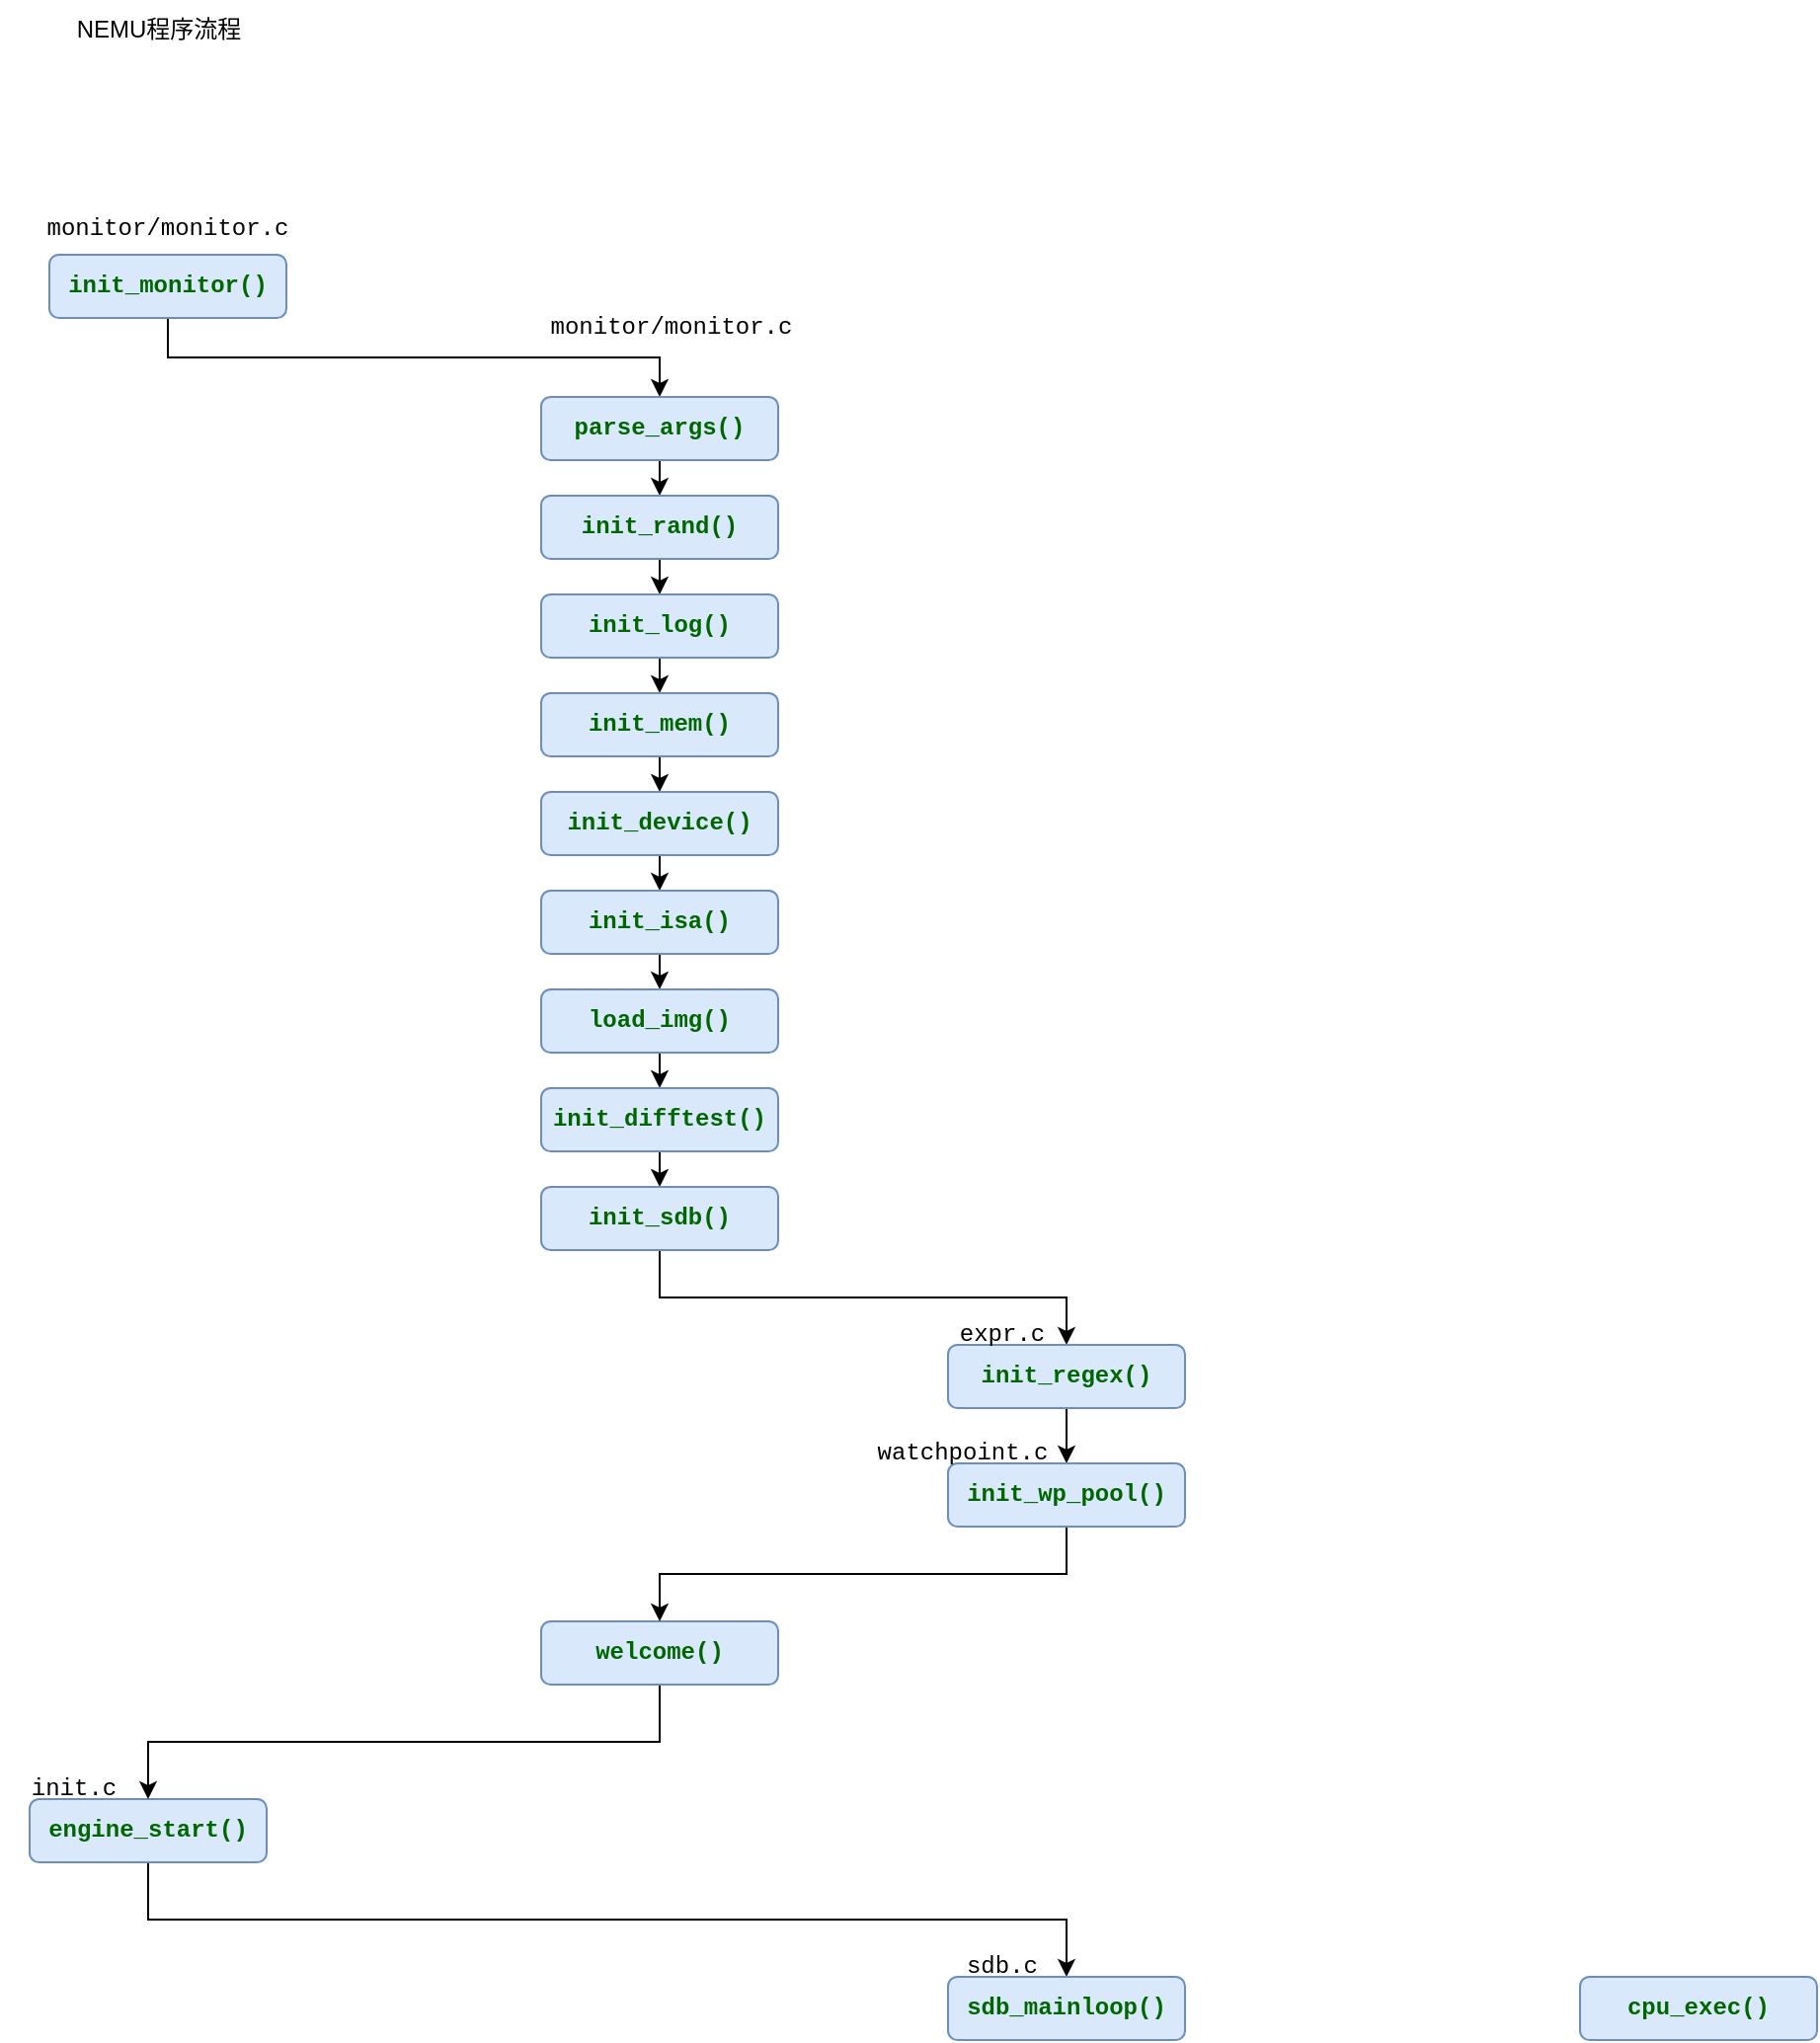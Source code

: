<mxfile version="21.6.5" type="device">
  <diagram name="第 1 页" id="-u_RDk3j6z-sM3rQjFFx">
    <mxGraphModel dx="1306" dy="808" grid="1" gridSize="10" guides="1" tooltips="1" connect="1" arrows="1" fold="1" page="1" pageScale="1" pageWidth="3300" pageHeight="4681" math="0" shadow="0">
      <root>
        <mxCell id="0" />
        <mxCell id="1" parent="0" />
        <mxCell id="9vRv6VsrxeVkEpK-yVr3-1" value="NEMU程序流程" style="text;html=1;strokeColor=none;fillColor=none;align=center;verticalAlign=middle;whiteSpace=wrap;rounded=0;" parent="1" vertex="1">
          <mxGeometry x="95" y="109" width="111" height="30" as="geometry" />
        </mxCell>
        <mxCell id="9vRv6VsrxeVkEpK-yVr3-26" style="edgeStyle=orthogonalEdgeStyle;rounded=0;orthogonalLoop=1;jettySize=auto;html=1;exitX=0.5;exitY=1;exitDx=0;exitDy=0;entryX=0.5;entryY=0;entryDx=0;entryDy=0;fontStyle=1" parent="1" source="9vRv6VsrxeVkEpK-yVr3-2" target="9vRv6VsrxeVkEpK-yVr3-5" edge="1">
          <mxGeometry relative="1" as="geometry" />
        </mxCell>
        <mxCell id="9vRv6VsrxeVkEpK-yVr3-2" value="init_monitor()" style="rounded=1;whiteSpace=wrap;html=1;fillColor=#dae8fc;strokeColor=#6c8ebf;fontFamily=Courier New;fontColor=#006600;fontStyle=1" parent="1" vertex="1">
          <mxGeometry x="95" y="238" width="120" height="32" as="geometry" />
        </mxCell>
        <mxCell id="9vRv6VsrxeVkEpK-yVr3-32" style="edgeStyle=orthogonalEdgeStyle;rounded=0;orthogonalLoop=1;jettySize=auto;html=1;exitX=0.5;exitY=1;exitDx=0;exitDy=0;entryX=0.5;entryY=0;entryDx=0;entryDy=0;fontStyle=1" parent="1" source="9vRv6VsrxeVkEpK-yVr3-3" target="9vRv6VsrxeVkEpK-yVr3-31" edge="1">
          <mxGeometry relative="1" as="geometry" />
        </mxCell>
        <mxCell id="9vRv6VsrxeVkEpK-yVr3-3" value="engine_start()" style="rounded=1;whiteSpace=wrap;html=1;fillColor=#dae8fc;strokeColor=#6c8ebf;fontFamily=Courier New;fontColor=#006600;fontStyle=1" parent="1" vertex="1">
          <mxGeometry x="85" y="1020" width="120" height="32" as="geometry" />
        </mxCell>
        <mxCell id="9vRv6VsrxeVkEpK-yVr3-15" style="edgeStyle=orthogonalEdgeStyle;rounded=0;orthogonalLoop=1;jettySize=auto;html=1;exitX=0.5;exitY=1;exitDx=0;exitDy=0;entryX=0.5;entryY=0;entryDx=0;entryDy=0;fontColor=#006600;fontStyle=1" parent="1" source="9vRv6VsrxeVkEpK-yVr3-5" target="9vRv6VsrxeVkEpK-yVr3-6" edge="1">
          <mxGeometry relative="1" as="geometry" />
        </mxCell>
        <mxCell id="9vRv6VsrxeVkEpK-yVr3-5" value="parse_args()" style="rounded=1;whiteSpace=wrap;html=1;fillColor=#dae8fc;strokeColor=#6c8ebf;fontFamily=Courier New;fontColor=#006600;fontStyle=1" parent="1" vertex="1">
          <mxGeometry x="344" y="310" width="120" height="32" as="geometry" />
        </mxCell>
        <mxCell id="9vRv6VsrxeVkEpK-yVr3-16" style="edgeStyle=orthogonalEdgeStyle;rounded=0;orthogonalLoop=1;jettySize=auto;html=1;exitX=0.5;exitY=1;exitDx=0;exitDy=0;entryX=0.5;entryY=0;entryDx=0;entryDy=0;fontColor=#006600;fontStyle=1" parent="1" source="9vRv6VsrxeVkEpK-yVr3-6" target="9vRv6VsrxeVkEpK-yVr3-7" edge="1">
          <mxGeometry relative="1" as="geometry" />
        </mxCell>
        <mxCell id="9vRv6VsrxeVkEpK-yVr3-6" value="init_rand()" style="rounded=1;whiteSpace=wrap;html=1;fillColor=#dae8fc;strokeColor=#6c8ebf;fontFamily=Courier New;fontColor=#006600;fontStyle=1" parent="1" vertex="1">
          <mxGeometry x="344" y="360" width="120" height="32" as="geometry" />
        </mxCell>
        <mxCell id="9vRv6VsrxeVkEpK-yVr3-17" style="edgeStyle=orthogonalEdgeStyle;rounded=0;orthogonalLoop=1;jettySize=auto;html=1;exitX=0.5;exitY=1;exitDx=0;exitDy=0;entryX=0.5;entryY=0;entryDx=0;entryDy=0;fontColor=#006600;fontStyle=1" parent="1" source="9vRv6VsrxeVkEpK-yVr3-7" target="9vRv6VsrxeVkEpK-yVr3-8" edge="1">
          <mxGeometry relative="1" as="geometry" />
        </mxCell>
        <mxCell id="9vRv6VsrxeVkEpK-yVr3-7" value="init_log()" style="rounded=1;whiteSpace=wrap;html=1;fillColor=#dae8fc;strokeColor=#6c8ebf;fontFamily=Courier New;fontColor=#006600;fontStyle=1" parent="1" vertex="1">
          <mxGeometry x="344" y="410" width="120" height="32" as="geometry" />
        </mxCell>
        <mxCell id="9vRv6VsrxeVkEpK-yVr3-18" style="edgeStyle=orthogonalEdgeStyle;rounded=0;orthogonalLoop=1;jettySize=auto;html=1;exitX=0.5;exitY=1;exitDx=0;exitDy=0;entryX=0.5;entryY=0;entryDx=0;entryDy=0;fontColor=#006600;fontStyle=1" parent="1" source="9vRv6VsrxeVkEpK-yVr3-8" target="9vRv6VsrxeVkEpK-yVr3-9" edge="1">
          <mxGeometry relative="1" as="geometry" />
        </mxCell>
        <mxCell id="9vRv6VsrxeVkEpK-yVr3-8" value="init_mem()" style="rounded=1;whiteSpace=wrap;html=1;fillColor=#dae8fc;strokeColor=#6c8ebf;fontFamily=Courier New;fontColor=#006600;fontStyle=1" parent="1" vertex="1">
          <mxGeometry x="344" y="460" width="120" height="32" as="geometry" />
        </mxCell>
        <mxCell id="9vRv6VsrxeVkEpK-yVr3-19" style="edgeStyle=orthogonalEdgeStyle;rounded=0;orthogonalLoop=1;jettySize=auto;html=1;exitX=0.5;exitY=1;exitDx=0;exitDy=0;entryX=0.5;entryY=0;entryDx=0;entryDy=0;fontColor=#006600;fontStyle=1" parent="1" source="9vRv6VsrxeVkEpK-yVr3-9" target="9vRv6VsrxeVkEpK-yVr3-10" edge="1">
          <mxGeometry relative="1" as="geometry" />
        </mxCell>
        <mxCell id="9vRv6VsrxeVkEpK-yVr3-9" value="init_device()" style="rounded=1;whiteSpace=wrap;html=1;fillColor=#dae8fc;strokeColor=#6c8ebf;fontFamily=Courier New;fontColor=#006600;fontStyle=1" parent="1" vertex="1">
          <mxGeometry x="344" y="510" width="120" height="32" as="geometry" />
        </mxCell>
        <mxCell id="9vRv6VsrxeVkEpK-yVr3-20" style="edgeStyle=orthogonalEdgeStyle;rounded=0;orthogonalLoop=1;jettySize=auto;html=1;exitX=0.5;exitY=1;exitDx=0;exitDy=0;entryX=0.5;entryY=0;entryDx=0;entryDy=0;fontColor=#006600;fontStyle=1" parent="1" source="9vRv6VsrxeVkEpK-yVr3-10" target="9vRv6VsrxeVkEpK-yVr3-11" edge="1">
          <mxGeometry relative="1" as="geometry" />
        </mxCell>
        <mxCell id="9vRv6VsrxeVkEpK-yVr3-10" value="init_isa()" style="rounded=1;whiteSpace=wrap;html=1;fillColor=#dae8fc;strokeColor=#6c8ebf;fontFamily=Courier New;fontColor=#006600;fontStyle=1" parent="1" vertex="1">
          <mxGeometry x="344" y="560" width="120" height="32" as="geometry" />
        </mxCell>
        <mxCell id="9vRv6VsrxeVkEpK-yVr3-21" style="edgeStyle=orthogonalEdgeStyle;rounded=0;orthogonalLoop=1;jettySize=auto;html=1;exitX=0.5;exitY=1;exitDx=0;exitDy=0;entryX=0.5;entryY=0;entryDx=0;entryDy=0;fontColor=#006600;fontStyle=1" parent="1" source="9vRv6VsrxeVkEpK-yVr3-11" target="9vRv6VsrxeVkEpK-yVr3-12" edge="1">
          <mxGeometry relative="1" as="geometry" />
        </mxCell>
        <mxCell id="9vRv6VsrxeVkEpK-yVr3-11" value="load_img()" style="rounded=1;whiteSpace=wrap;html=1;fillColor=#dae8fc;strokeColor=#6c8ebf;fontFamily=Courier New;fontColor=#006600;fontStyle=1" parent="1" vertex="1">
          <mxGeometry x="344" y="610" width="120" height="32" as="geometry" />
        </mxCell>
        <mxCell id="9vRv6VsrxeVkEpK-yVr3-22" style="edgeStyle=orthogonalEdgeStyle;rounded=0;orthogonalLoop=1;jettySize=auto;html=1;exitX=0.5;exitY=1;exitDx=0;exitDy=0;entryX=0.5;entryY=0;entryDx=0;entryDy=0;fontColor=#006600;fontStyle=1" parent="1" source="9vRv6VsrxeVkEpK-yVr3-12" target="9vRv6VsrxeVkEpK-yVr3-13" edge="1">
          <mxGeometry relative="1" as="geometry" />
        </mxCell>
        <mxCell id="9vRv6VsrxeVkEpK-yVr3-12" value="init_difftest()" style="rounded=1;whiteSpace=wrap;html=1;fillColor=#dae8fc;strokeColor=#6c8ebf;fontFamily=Courier New;fontColor=#006600;fontStyle=1" parent="1" vertex="1">
          <mxGeometry x="344" y="660" width="120" height="32" as="geometry" />
        </mxCell>
        <mxCell id="9vRv6VsrxeVkEpK-yVr3-39" style="edgeStyle=orthogonalEdgeStyle;rounded=0;orthogonalLoop=1;jettySize=auto;html=1;exitX=0.5;exitY=1;exitDx=0;exitDy=0;entryX=0.5;entryY=0;entryDx=0;entryDy=0;" parent="1" source="9vRv6VsrxeVkEpK-yVr3-13" target="9vRv6VsrxeVkEpK-yVr3-36" edge="1">
          <mxGeometry relative="1" as="geometry" />
        </mxCell>
        <mxCell id="9vRv6VsrxeVkEpK-yVr3-13" value="init_sdb()" style="rounded=1;whiteSpace=wrap;html=1;fillColor=#dae8fc;strokeColor=#6c8ebf;fontFamily=Courier New;fontColor=#006600;fontStyle=1" parent="1" vertex="1">
          <mxGeometry x="344" y="710" width="120" height="32" as="geometry" />
        </mxCell>
        <mxCell id="9vRv6VsrxeVkEpK-yVr3-27" style="edgeStyle=orthogonalEdgeStyle;rounded=0;orthogonalLoop=1;jettySize=auto;html=1;exitX=0.5;exitY=1;exitDx=0;exitDy=0;entryX=0.5;entryY=0;entryDx=0;entryDy=0;fontStyle=1" parent="1" source="9vRv6VsrxeVkEpK-yVr3-14" target="9vRv6VsrxeVkEpK-yVr3-3" edge="1">
          <mxGeometry relative="1" as="geometry" />
        </mxCell>
        <mxCell id="9vRv6VsrxeVkEpK-yVr3-14" value="welcome()" style="rounded=1;whiteSpace=wrap;html=1;fillColor=#dae8fc;strokeColor=#6c8ebf;fontFamily=Courier New;fontColor=#006600;fontStyle=1" parent="1" vertex="1">
          <mxGeometry x="344" y="930" width="120" height="32" as="geometry" />
        </mxCell>
        <mxCell id="9vRv6VsrxeVkEpK-yVr3-25" value="monitor/monitor.c" style="text;html=1;strokeColor=none;fillColor=none;align=center;verticalAlign=middle;whiteSpace=wrap;rounded=0;fontFamily=Courier New;" parent="1" vertex="1">
          <mxGeometry x="344" y="260" width="131.5" height="30" as="geometry" />
        </mxCell>
        <mxCell id="9vRv6VsrxeVkEpK-yVr3-29" value="cpu_exec()" style="rounded=1;whiteSpace=wrap;html=1;fillColor=#dae8fc;strokeColor=#6c8ebf;fontFamily=Courier New;fontColor=#006600;fontStyle=1" parent="1" vertex="1">
          <mxGeometry x="870" y="1110" width="120" height="32" as="geometry" />
        </mxCell>
        <mxCell id="9vRv6VsrxeVkEpK-yVr3-31" value="sdb_mainloop()" style="rounded=1;whiteSpace=wrap;html=1;fillColor=#dae8fc;strokeColor=#6c8ebf;fontFamily=Courier New;fontColor=#006600;fontStyle=1" parent="1" vertex="1">
          <mxGeometry x="550" y="1110" width="120" height="32" as="geometry" />
        </mxCell>
        <mxCell id="9vRv6VsrxeVkEpK-yVr3-33" value="init.c" style="text;html=1;strokeColor=none;fillColor=none;align=center;verticalAlign=middle;whiteSpace=wrap;rounded=0;fontFamily=Courier New;" parent="1" vertex="1">
          <mxGeometry x="70" y="1000" width="75" height="30" as="geometry" />
        </mxCell>
        <mxCell id="9vRv6VsrxeVkEpK-yVr3-34" value="sdb.c" style="text;html=1;strokeColor=none;fillColor=none;align=center;verticalAlign=middle;whiteSpace=wrap;rounded=0;fontFamily=Courier New;" parent="1" vertex="1">
          <mxGeometry x="540" y="1090" width="75" height="30" as="geometry" />
        </mxCell>
        <mxCell id="9vRv6VsrxeVkEpK-yVr3-38" style="edgeStyle=orthogonalEdgeStyle;rounded=0;orthogonalLoop=1;jettySize=auto;html=1;exitX=0.5;exitY=1;exitDx=0;exitDy=0;entryX=0.5;entryY=0;entryDx=0;entryDy=0;" parent="1" source="9vRv6VsrxeVkEpK-yVr3-36" target="9vRv6VsrxeVkEpK-yVr3-37" edge="1">
          <mxGeometry relative="1" as="geometry" />
        </mxCell>
        <mxCell id="9vRv6VsrxeVkEpK-yVr3-36" value="init_regex()" style="rounded=1;whiteSpace=wrap;html=1;fillColor=#dae8fc;strokeColor=#6c8ebf;fontFamily=Courier New;fontColor=#006600;fontStyle=1" parent="1" vertex="1">
          <mxGeometry x="550" y="790" width="120" height="32" as="geometry" />
        </mxCell>
        <mxCell id="9vRv6VsrxeVkEpK-yVr3-40" style="edgeStyle=orthogonalEdgeStyle;rounded=0;orthogonalLoop=1;jettySize=auto;html=1;exitX=0.5;exitY=1;exitDx=0;exitDy=0;entryX=0.5;entryY=0;entryDx=0;entryDy=0;" parent="1" source="9vRv6VsrxeVkEpK-yVr3-37" target="9vRv6VsrxeVkEpK-yVr3-14" edge="1">
          <mxGeometry relative="1" as="geometry" />
        </mxCell>
        <mxCell id="9vRv6VsrxeVkEpK-yVr3-37" value="init_wp_pool()" style="rounded=1;whiteSpace=wrap;html=1;fillColor=#dae8fc;strokeColor=#6c8ebf;fontFamily=Courier New;fontColor=#006600;fontStyle=1" parent="1" vertex="1">
          <mxGeometry x="550" y="850" width="120" height="32" as="geometry" />
        </mxCell>
        <mxCell id="9vRv6VsrxeVkEpK-yVr3-41" value="expr.c" style="text;html=1;strokeColor=none;fillColor=none;align=center;verticalAlign=middle;whiteSpace=wrap;rounded=0;fontFamily=Courier New;" parent="1" vertex="1">
          <mxGeometry x="540" y="770" width="75" height="30" as="geometry" />
        </mxCell>
        <mxCell id="9vRv6VsrxeVkEpK-yVr3-42" value="watchpoint.c" style="text;html=1;strokeColor=none;fillColor=none;align=center;verticalAlign=middle;whiteSpace=wrap;rounded=0;fontFamily=Courier New;" parent="1" vertex="1">
          <mxGeometry x="520" y="830" width="75" height="30" as="geometry" />
        </mxCell>
        <mxCell id="9vRv6VsrxeVkEpK-yVr3-44" value="monitor/monitor.c" style="text;html=1;strokeColor=none;fillColor=none;align=center;verticalAlign=middle;whiteSpace=wrap;rounded=0;fontFamily=Courier New;" parent="1" vertex="1">
          <mxGeometry x="89.25" y="210" width="131.5" height="30" as="geometry" />
        </mxCell>
      </root>
    </mxGraphModel>
  </diagram>
</mxfile>
